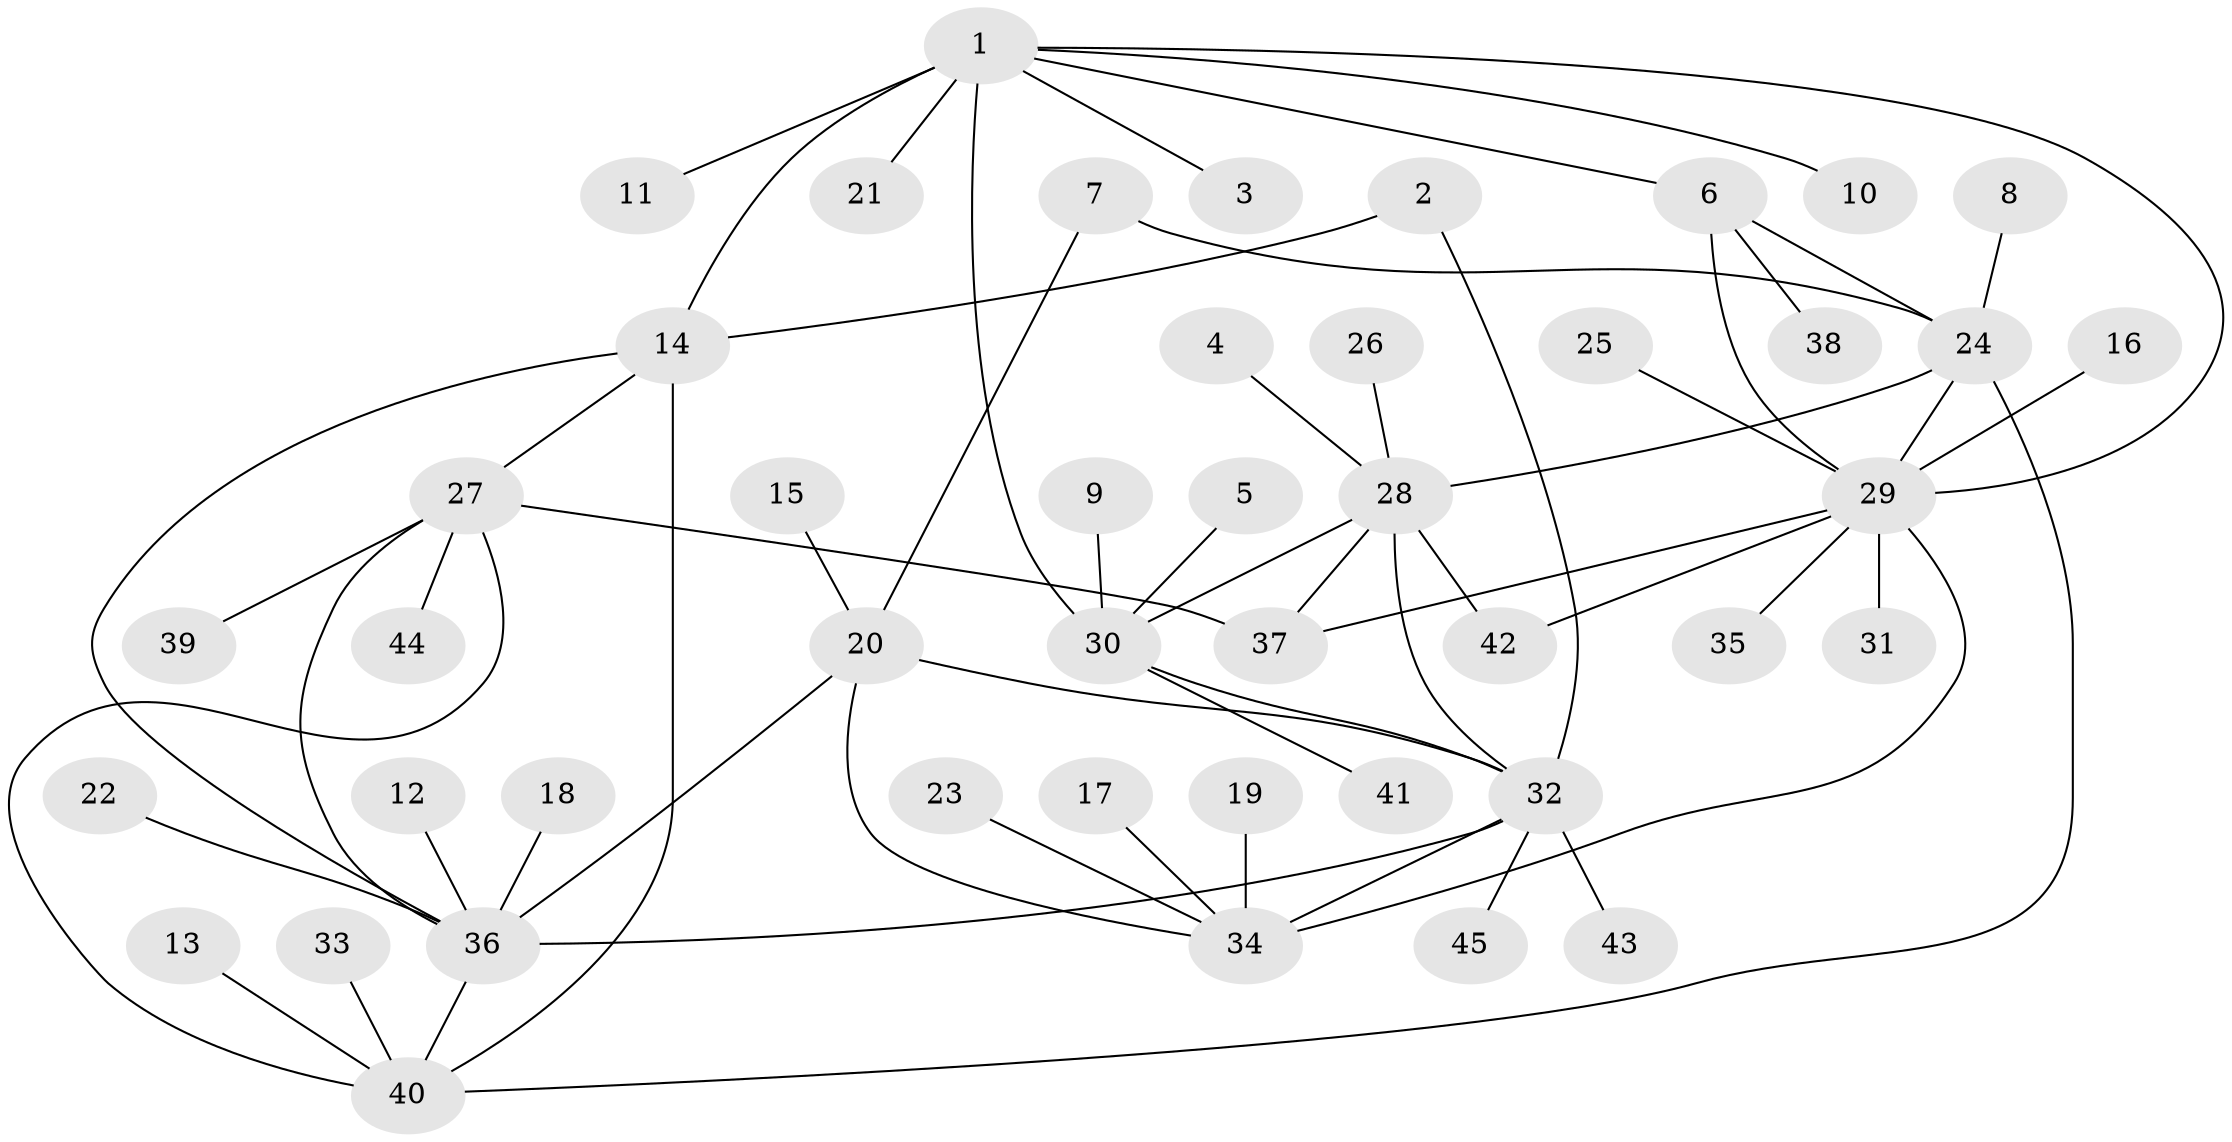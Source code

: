 // original degree distribution, {3: 0.046511627906976744, 9: 0.046511627906976744, 4: 0.05813953488372093, 10: 0.011627906976744186, 5: 0.03488372093023256, 6: 0.023255813953488372, 12: 0.011627906976744186, 7: 0.023255813953488372, 8: 0.03488372093023256, 2: 0.13953488372093023, 1: 0.5697674418604651}
// Generated by graph-tools (version 1.1) at 2025/26/03/09/25 03:26:47]
// undirected, 45 vertices, 61 edges
graph export_dot {
graph [start="1"]
  node [color=gray90,style=filled];
  1;
  2;
  3;
  4;
  5;
  6;
  7;
  8;
  9;
  10;
  11;
  12;
  13;
  14;
  15;
  16;
  17;
  18;
  19;
  20;
  21;
  22;
  23;
  24;
  25;
  26;
  27;
  28;
  29;
  30;
  31;
  32;
  33;
  34;
  35;
  36;
  37;
  38;
  39;
  40;
  41;
  42;
  43;
  44;
  45;
  1 -- 3 [weight=1.0];
  1 -- 6 [weight=1.0];
  1 -- 10 [weight=1.0];
  1 -- 11 [weight=1.0];
  1 -- 14 [weight=1.0];
  1 -- 21 [weight=1.0];
  1 -- 29 [weight=1.0];
  1 -- 30 [weight=3.0];
  2 -- 14 [weight=1.0];
  2 -- 32 [weight=1.0];
  4 -- 28 [weight=1.0];
  5 -- 30 [weight=1.0];
  6 -- 24 [weight=2.0];
  6 -- 29 [weight=1.0];
  6 -- 38 [weight=1.0];
  7 -- 20 [weight=1.0];
  7 -- 24 [weight=1.0];
  8 -- 24 [weight=1.0];
  9 -- 30 [weight=1.0];
  12 -- 36 [weight=1.0];
  13 -- 40 [weight=1.0];
  14 -- 27 [weight=1.0];
  14 -- 36 [weight=1.0];
  14 -- 40 [weight=1.0];
  15 -- 20 [weight=1.0];
  16 -- 29 [weight=1.0];
  17 -- 34 [weight=1.0];
  18 -- 36 [weight=1.0];
  19 -- 34 [weight=1.0];
  20 -- 32 [weight=2.0];
  20 -- 34 [weight=1.0];
  20 -- 36 [weight=1.0];
  22 -- 36 [weight=1.0];
  23 -- 34 [weight=1.0];
  24 -- 28 [weight=1.0];
  24 -- 29 [weight=2.0];
  24 -- 40 [weight=1.0];
  25 -- 29 [weight=1.0];
  26 -- 28 [weight=2.0];
  27 -- 36 [weight=1.0];
  27 -- 37 [weight=1.0];
  27 -- 39 [weight=1.0];
  27 -- 40 [weight=1.0];
  27 -- 44 [weight=1.0];
  28 -- 30 [weight=1.0];
  28 -- 32 [weight=2.0];
  28 -- 37 [weight=4.0];
  28 -- 42 [weight=1.0];
  29 -- 31 [weight=1.0];
  29 -- 34 [weight=1.0];
  29 -- 35 [weight=1.0];
  29 -- 37 [weight=1.0];
  29 -- 42 [weight=1.0];
  30 -- 32 [weight=1.0];
  30 -- 41 [weight=1.0];
  32 -- 34 [weight=2.0];
  32 -- 36 [weight=1.0];
  32 -- 43 [weight=1.0];
  32 -- 45 [weight=1.0];
  33 -- 40 [weight=1.0];
  36 -- 40 [weight=1.0];
}
